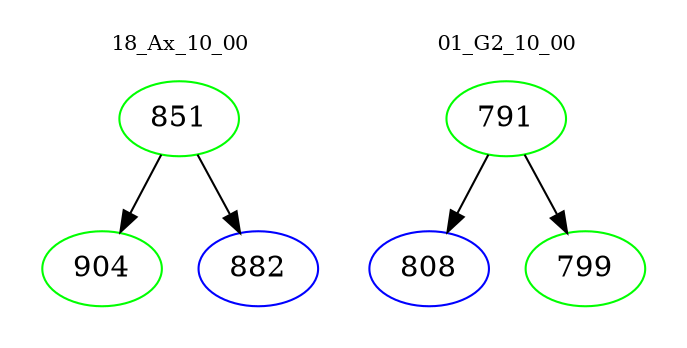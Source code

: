 digraph{
subgraph cluster_0 {
color = white
label = "18_Ax_10_00";
fontsize=10;
T0_851 [label="851", color="green"]
T0_851 -> T0_904 [color="black"]
T0_904 [label="904", color="green"]
T0_851 -> T0_882 [color="black"]
T0_882 [label="882", color="blue"]
}
subgraph cluster_1 {
color = white
label = "01_G2_10_00";
fontsize=10;
T1_791 [label="791", color="green"]
T1_791 -> T1_808 [color="black"]
T1_808 [label="808", color="blue"]
T1_791 -> T1_799 [color="black"]
T1_799 [label="799", color="green"]
}
}
